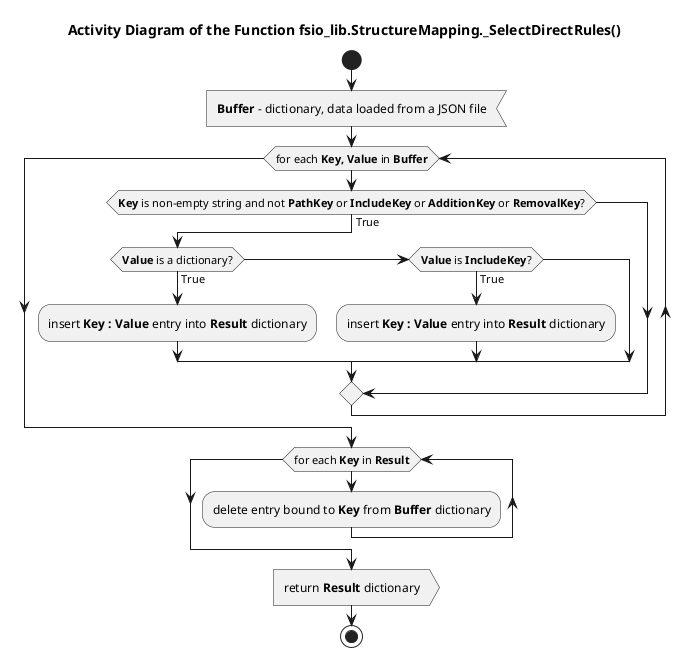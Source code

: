 @startuml structure_mapping_selectdirectrules

title Activity Diagram of the Function fsio_lib.StructureMapping._SelectDirectRules()

start

:<b>Buffer</b> - dictionary, data loaded from a JSON file<

while (for each <b>Key, Value</b> in <b>Buffer</b>)
    if (<b>Key</b> is non-empty string and not <b>PathKey</b> or <b>IncludeKey</b> or <b>AdditionKey</b> or <b>RemovalKey</b>?) then (True)
        if (<b>Value</b> is a dictionary?) then (True)
            :insert <b>Key : Value</b> entry into <b>Result</b> dictionary;
        elseif (<b>Value</b> is <b>IncludeKey</b>?) then (True)
            :insert <b>Key : Value</b> entry into <b>Result</b> dictionary;
        endif
    endif
end while

while (for each <b>Key</b> in <b>Result</b>)
    :delete entry bound to <b>Key</b> from <b>Buffer</b> dictionary;
end while

:return <b>Result</b> dictionary>

stop

@enduml